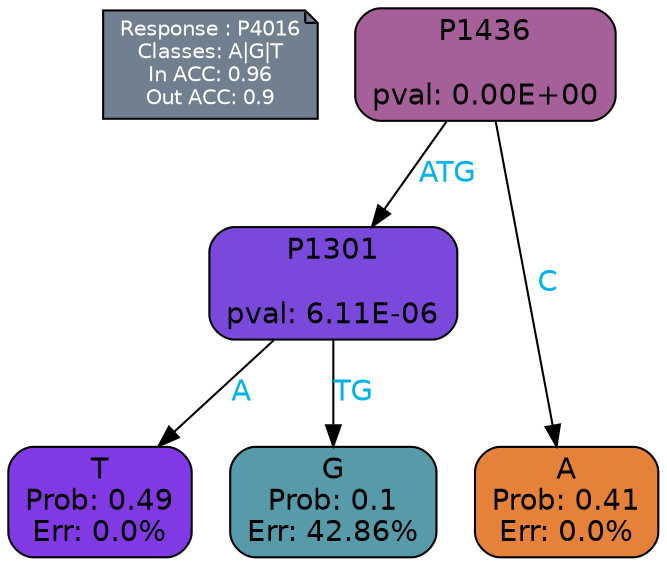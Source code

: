 digraph Tree {
node [shape=box, style="filled, rounded", color="black", fontname=helvetica] ;
graph [ranksep=equally, splines=polylines, bgcolor=transparent, dpi=600] ;
edge [fontname=helvetica] ;
LEGEND [label="Response : P4016
Classes: A|G|T
In ACC: 0.96
Out ACC: 0.9
",shape=note,align=left,style=filled,fillcolor="slategray",fontcolor="white",fontsize=10];1 [label="P1436

pval: 0.00E+00", fillcolor="#a56099"] ;
2 [label="P1301

pval: 6.11E-06", fillcolor="#7a49db"] ;
3 [label="T
Prob: 0.49
Err: 0.0%", fillcolor="#8139e5"] ;
4 [label="G
Prob: 0.1
Err: 42.86%", fillcolor="#579bab"] ;
5 [label="A
Prob: 0.41
Err: 0.0%", fillcolor="#e58139"] ;
1 -> 2 [label="ATG",fontcolor=deepskyblue2] ;
1 -> 5 [label="C",fontcolor=deepskyblue2] ;
2 -> 3 [label="A",fontcolor=deepskyblue2] ;
2 -> 4 [label="TG",fontcolor=deepskyblue2] ;
{rank = same; 3;4;5;}{rank = same; LEGEND;1;}}